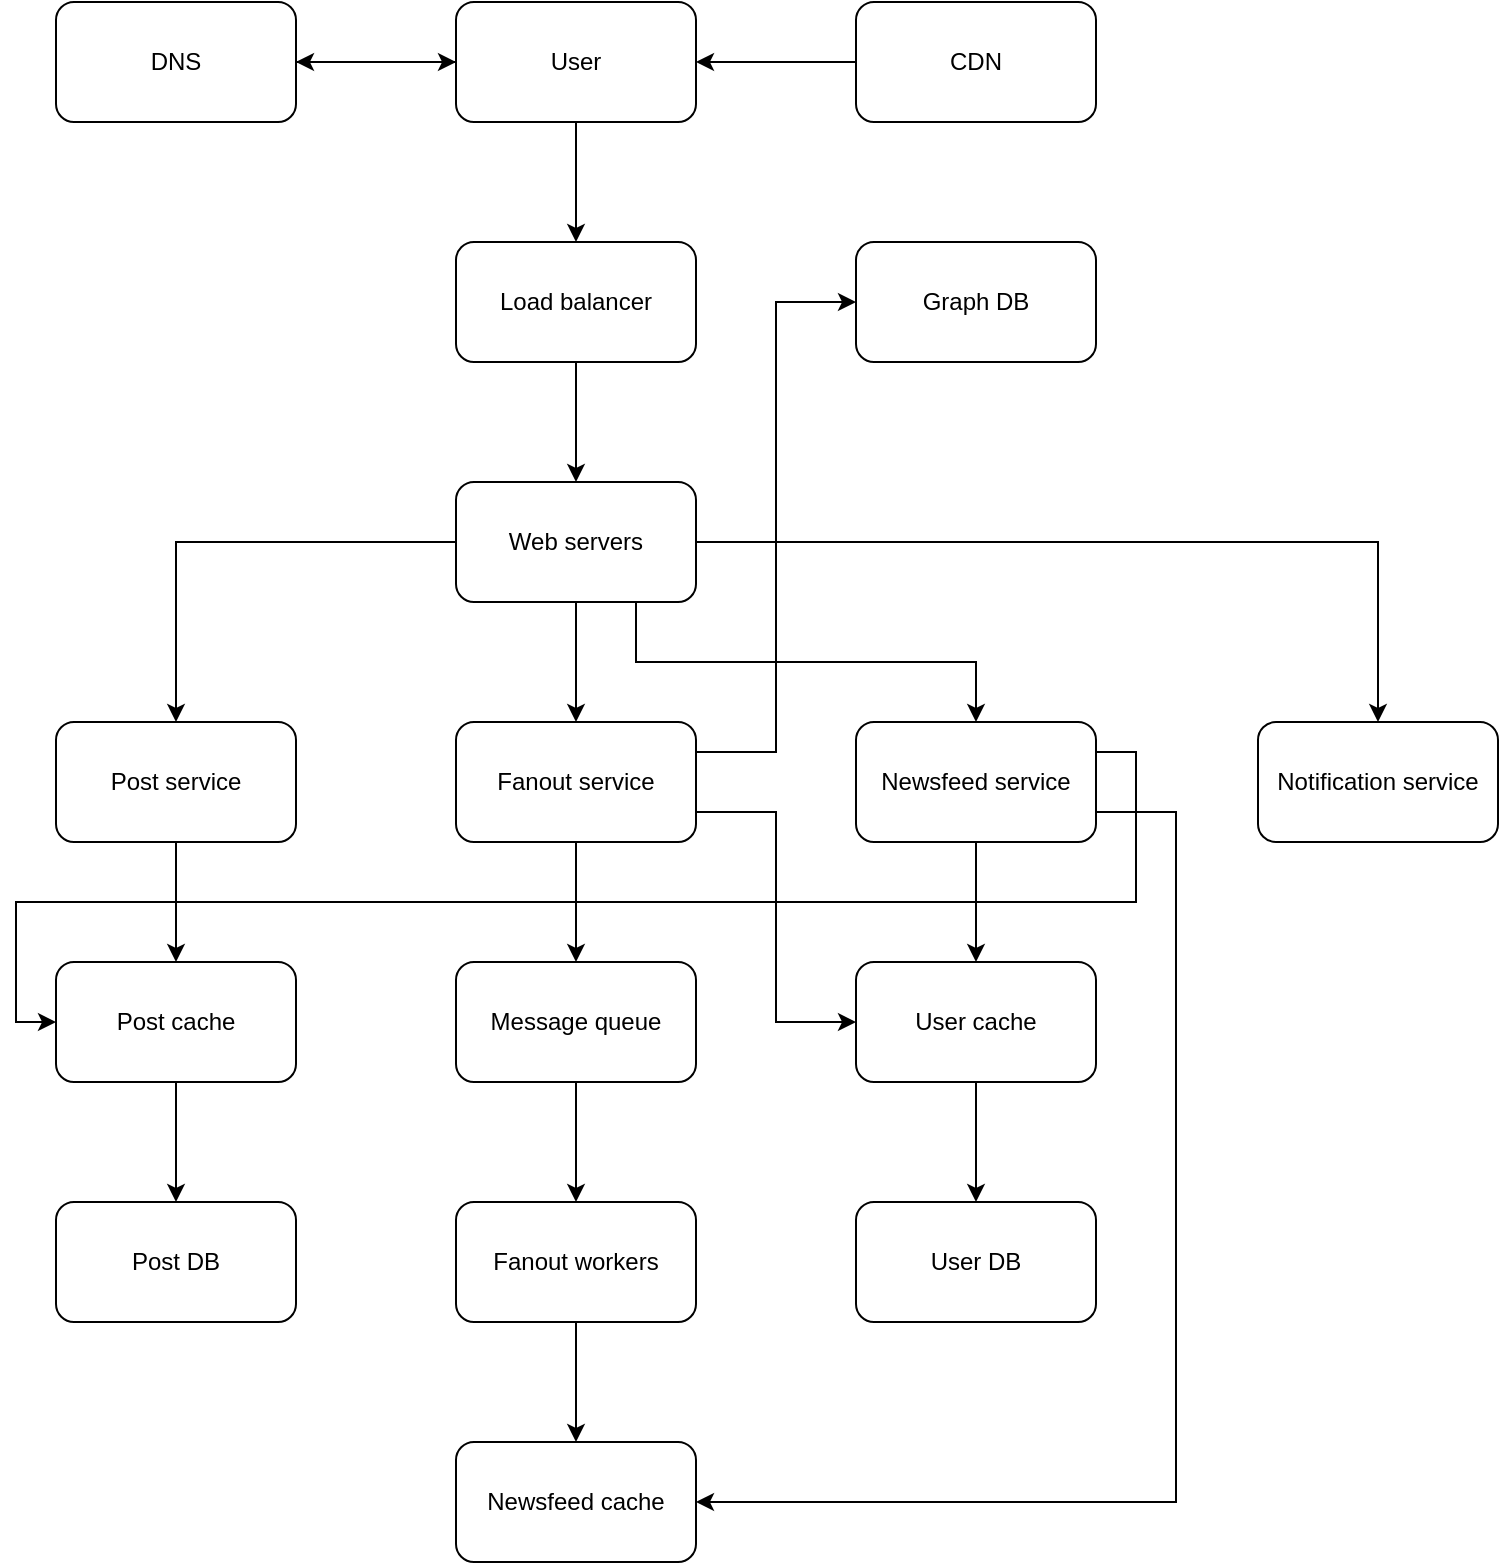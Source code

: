 <mxfile version="23.0.2" type="device">
  <diagram id="5XK8QlfNFUtluHXEVsSS" name="Page-1">
    <mxGraphModel dx="882" dy="578" grid="1" gridSize="10" guides="1" tooltips="1" connect="1" arrows="1" fold="1" page="1" pageScale="1" pageWidth="850" pageHeight="1100" math="0" shadow="0">
      <root>
        <mxCell id="0" />
        <mxCell id="1" parent="0" />
        <mxCell id="SUlFPc-Yo__g182zqWEV-13" style="edgeStyle=orthogonalEdgeStyle;rounded=0;orthogonalLoop=1;jettySize=auto;html=1;exitX=0.5;exitY=1;exitDx=0;exitDy=0;entryX=0.5;entryY=0;entryDx=0;entryDy=0;" parent="1" source="YBmtzVYIVrYmgviSf8tj-1" target="YBmtzVYIVrYmgviSf8tj-2" edge="1">
          <mxGeometry relative="1" as="geometry" />
        </mxCell>
        <mxCell id="8MuUaAawQNM4Y8sVLGZ_-25" style="edgeStyle=orthogonalEdgeStyle;rounded=0;orthogonalLoop=1;jettySize=auto;html=1;exitX=0;exitY=0.5;exitDx=0;exitDy=0;entryX=1;entryY=0.5;entryDx=0;entryDy=0;" edge="1" parent="1" source="YBmtzVYIVrYmgviSf8tj-1" target="8MuUaAawQNM4Y8sVLGZ_-23">
          <mxGeometry relative="1" as="geometry" />
        </mxCell>
        <mxCell id="YBmtzVYIVrYmgviSf8tj-1" value="User" style="rounded=1;whiteSpace=wrap;html=1;" parent="1" vertex="1">
          <mxGeometry x="280" y="120" width="120" height="60" as="geometry" />
        </mxCell>
        <mxCell id="SUlFPc-Yo__g182zqWEV-4" style="edgeStyle=orthogonalEdgeStyle;rounded=0;orthogonalLoop=1;jettySize=auto;html=1;exitX=0.5;exitY=1;exitDx=0;exitDy=0;" parent="1" source="YBmtzVYIVrYmgviSf8tj-2" target="YBmtzVYIVrYmgviSf8tj-3" edge="1">
          <mxGeometry relative="1" as="geometry" />
        </mxCell>
        <mxCell id="YBmtzVYIVrYmgviSf8tj-2" value="Load balancer" style="rounded=1;whiteSpace=wrap;html=1;" parent="1" vertex="1">
          <mxGeometry x="280" y="240" width="120" height="60" as="geometry" />
        </mxCell>
        <mxCell id="SUlFPc-Yo__g182zqWEV-5" style="edgeStyle=orthogonalEdgeStyle;rounded=0;orthogonalLoop=1;jettySize=auto;html=1;exitX=0;exitY=0.5;exitDx=0;exitDy=0;" parent="1" source="YBmtzVYIVrYmgviSf8tj-3" target="YBmtzVYIVrYmgviSf8tj-4" edge="1">
          <mxGeometry relative="1" as="geometry" />
        </mxCell>
        <mxCell id="SUlFPc-Yo__g182zqWEV-6" style="edgeStyle=orthogonalEdgeStyle;rounded=0;orthogonalLoop=1;jettySize=auto;html=1;exitX=1;exitY=0.5;exitDx=0;exitDy=0;entryX=0.5;entryY=0;entryDx=0;entryDy=0;" parent="1" source="YBmtzVYIVrYmgviSf8tj-3" target="YBmtzVYIVrYmgviSf8tj-5" edge="1">
          <mxGeometry relative="1" as="geometry" />
        </mxCell>
        <mxCell id="SUlFPc-Yo__g182zqWEV-7" style="edgeStyle=orthogonalEdgeStyle;rounded=0;orthogonalLoop=1;jettySize=auto;html=1;exitX=0.5;exitY=1;exitDx=0;exitDy=0;entryX=0.5;entryY=0;entryDx=0;entryDy=0;" parent="1" source="YBmtzVYIVrYmgviSf8tj-3" target="SUlFPc-Yo__g182zqWEV-1" edge="1">
          <mxGeometry relative="1" as="geometry" />
        </mxCell>
        <mxCell id="8MuUaAawQNM4Y8sVLGZ_-21" style="edgeStyle=orthogonalEdgeStyle;rounded=0;orthogonalLoop=1;jettySize=auto;html=1;exitX=0.75;exitY=1;exitDx=0;exitDy=0;entryX=0.5;entryY=0;entryDx=0;entryDy=0;" edge="1" parent="1" source="YBmtzVYIVrYmgviSf8tj-3" target="8MuUaAawQNM4Y8sVLGZ_-13">
          <mxGeometry relative="1" as="geometry" />
        </mxCell>
        <mxCell id="YBmtzVYIVrYmgviSf8tj-3" value="Web servers" style="rounded=1;whiteSpace=wrap;html=1;" parent="1" vertex="1">
          <mxGeometry x="280" y="360" width="120" height="60" as="geometry" />
        </mxCell>
        <mxCell id="SUlFPc-Yo__g182zqWEV-14" style="edgeStyle=orthogonalEdgeStyle;rounded=0;orthogonalLoop=1;jettySize=auto;html=1;exitX=0.5;exitY=1;exitDx=0;exitDy=0;" parent="1" source="YBmtzVYIVrYmgviSf8tj-4" target="ftOiV53g6qYkQ98rjs5c-1" edge="1">
          <mxGeometry relative="1" as="geometry" />
        </mxCell>
        <mxCell id="YBmtzVYIVrYmgviSf8tj-4" value="Post service" style="rounded=1;whiteSpace=wrap;html=1;" parent="1" vertex="1">
          <mxGeometry x="80" y="480" width="120" height="60" as="geometry" />
        </mxCell>
        <mxCell id="YBmtzVYIVrYmgviSf8tj-5" value="Notification service" style="rounded=1;whiteSpace=wrap;html=1;" parent="1" vertex="1">
          <mxGeometry x="681" y="480" width="120" height="60" as="geometry" />
        </mxCell>
        <mxCell id="YBmtzVYIVrYmgviSf8tj-14" value="Post DB" style="rounded=1;whiteSpace=wrap;html=1;" parent="1" vertex="1">
          <mxGeometry x="80" y="720" width="120" height="60" as="geometry" />
        </mxCell>
        <mxCell id="SUlFPc-Yo__g182zqWEV-15" style="edgeStyle=orthogonalEdgeStyle;rounded=0;orthogonalLoop=1;jettySize=auto;html=1;exitX=0.5;exitY=1;exitDx=0;exitDy=0;entryX=0.5;entryY=0;entryDx=0;entryDy=0;" parent="1" source="ftOiV53g6qYkQ98rjs5c-1" target="YBmtzVYIVrYmgviSf8tj-14" edge="1">
          <mxGeometry relative="1" as="geometry" />
        </mxCell>
        <mxCell id="ftOiV53g6qYkQ98rjs5c-1" value="Post cache" style="rounded=1;whiteSpace=wrap;html=1;" parent="1" vertex="1">
          <mxGeometry x="80" y="600" width="120" height="60" as="geometry" />
        </mxCell>
        <mxCell id="8MuUaAawQNM4Y8sVLGZ_-1" style="edgeStyle=orthogonalEdgeStyle;rounded=0;orthogonalLoop=1;jettySize=auto;html=1;exitX=0.5;exitY=1;exitDx=0;exitDy=0;entryX=0.5;entryY=0;entryDx=0;entryDy=0;" edge="1" parent="1" source="SUlFPc-Yo__g182zqWEV-1" target="SUlFPc-Yo__g182zqWEV-3">
          <mxGeometry relative="1" as="geometry" />
        </mxCell>
        <mxCell id="8MuUaAawQNM4Y8sVLGZ_-19" style="edgeStyle=orthogonalEdgeStyle;rounded=0;orthogonalLoop=1;jettySize=auto;html=1;exitX=1;exitY=0.25;exitDx=0;exitDy=0;entryX=0;entryY=0.5;entryDx=0;entryDy=0;" edge="1" parent="1" source="SUlFPc-Yo__g182zqWEV-1" target="8MuUaAawQNM4Y8sVLGZ_-6">
          <mxGeometry relative="1" as="geometry" />
        </mxCell>
        <mxCell id="8MuUaAawQNM4Y8sVLGZ_-20" style="edgeStyle=orthogonalEdgeStyle;rounded=0;orthogonalLoop=1;jettySize=auto;html=1;exitX=1;exitY=0.75;exitDx=0;exitDy=0;entryX=0;entryY=0.5;entryDx=0;entryDy=0;" edge="1" parent="1" source="SUlFPc-Yo__g182zqWEV-1" target="8MuUaAawQNM4Y8sVLGZ_-7">
          <mxGeometry relative="1" as="geometry" />
        </mxCell>
        <mxCell id="SUlFPc-Yo__g182zqWEV-1" value="Fanout service" style="rounded=1;whiteSpace=wrap;html=1;" parent="1" vertex="1">
          <mxGeometry x="280" y="480" width="120" height="60" as="geometry" />
        </mxCell>
        <mxCell id="8MuUaAawQNM4Y8sVLGZ_-4" style="edgeStyle=orthogonalEdgeStyle;rounded=0;orthogonalLoop=1;jettySize=auto;html=1;exitX=0.5;exitY=1;exitDx=0;exitDy=0;entryX=0.5;entryY=0;entryDx=0;entryDy=0;" edge="1" parent="1" source="SUlFPc-Yo__g182zqWEV-3" target="8MuUaAawQNM4Y8sVLGZ_-2">
          <mxGeometry relative="1" as="geometry" />
        </mxCell>
        <mxCell id="SUlFPc-Yo__g182zqWEV-3" value="Message queue" style="rounded=1;whiteSpace=wrap;html=1;" parent="1" vertex="1">
          <mxGeometry x="280" y="600" width="120" height="60" as="geometry" />
        </mxCell>
        <mxCell id="8MuUaAawQNM4Y8sVLGZ_-5" style="edgeStyle=orthogonalEdgeStyle;rounded=0;orthogonalLoop=1;jettySize=auto;html=1;exitX=0.5;exitY=1;exitDx=0;exitDy=0;" edge="1" parent="1" source="8MuUaAawQNM4Y8sVLGZ_-2" target="8MuUaAawQNM4Y8sVLGZ_-3">
          <mxGeometry relative="1" as="geometry" />
        </mxCell>
        <mxCell id="8MuUaAawQNM4Y8sVLGZ_-2" value="Fanout workers" style="rounded=1;whiteSpace=wrap;html=1;" vertex="1" parent="1">
          <mxGeometry x="280" y="720" width="120" height="60" as="geometry" />
        </mxCell>
        <mxCell id="8MuUaAawQNM4Y8sVLGZ_-3" value="Newsfeed cache" style="rounded=1;whiteSpace=wrap;html=1;" vertex="1" parent="1">
          <mxGeometry x="280" y="840" width="120" height="60" as="geometry" />
        </mxCell>
        <mxCell id="8MuUaAawQNM4Y8sVLGZ_-6" value="Graph DB" style="rounded=1;whiteSpace=wrap;html=1;" vertex="1" parent="1">
          <mxGeometry x="480" y="240" width="120" height="60" as="geometry" />
        </mxCell>
        <mxCell id="8MuUaAawQNM4Y8sVLGZ_-11" style="edgeStyle=orthogonalEdgeStyle;rounded=0;orthogonalLoop=1;jettySize=auto;html=1;exitX=0.5;exitY=1;exitDx=0;exitDy=0;entryX=0.5;entryY=0;entryDx=0;entryDy=0;" edge="1" parent="1" source="8MuUaAawQNM4Y8sVLGZ_-7" target="8MuUaAawQNM4Y8sVLGZ_-8">
          <mxGeometry relative="1" as="geometry" />
        </mxCell>
        <mxCell id="8MuUaAawQNM4Y8sVLGZ_-7" value="User cache" style="rounded=1;whiteSpace=wrap;html=1;" vertex="1" parent="1">
          <mxGeometry x="480" y="600" width="120" height="60" as="geometry" />
        </mxCell>
        <mxCell id="8MuUaAawQNM4Y8sVLGZ_-8" value="User DB" style="rounded=1;whiteSpace=wrap;html=1;" vertex="1" parent="1">
          <mxGeometry x="480" y="720" width="120" height="60" as="geometry" />
        </mxCell>
        <mxCell id="8MuUaAawQNM4Y8sVLGZ_-15" style="edgeStyle=orthogonalEdgeStyle;rounded=0;orthogonalLoop=1;jettySize=auto;html=1;exitX=0.5;exitY=1;exitDx=0;exitDy=0;entryX=0.5;entryY=0;entryDx=0;entryDy=0;" edge="1" parent="1" source="8MuUaAawQNM4Y8sVLGZ_-13" target="8MuUaAawQNM4Y8sVLGZ_-7">
          <mxGeometry relative="1" as="geometry" />
        </mxCell>
        <mxCell id="8MuUaAawQNM4Y8sVLGZ_-17" style="edgeStyle=orthogonalEdgeStyle;rounded=0;orthogonalLoop=1;jettySize=auto;html=1;exitX=1;exitY=0.25;exitDx=0;exitDy=0;entryX=0;entryY=0.5;entryDx=0;entryDy=0;" edge="1" parent="1" source="8MuUaAawQNM4Y8sVLGZ_-13" target="ftOiV53g6qYkQ98rjs5c-1">
          <mxGeometry relative="1" as="geometry" />
        </mxCell>
        <mxCell id="8MuUaAawQNM4Y8sVLGZ_-18" style="edgeStyle=orthogonalEdgeStyle;rounded=0;orthogonalLoop=1;jettySize=auto;html=1;exitX=1;exitY=0.75;exitDx=0;exitDy=0;entryX=1;entryY=0.5;entryDx=0;entryDy=0;" edge="1" parent="1" source="8MuUaAawQNM4Y8sVLGZ_-13" target="8MuUaAawQNM4Y8sVLGZ_-3">
          <mxGeometry relative="1" as="geometry">
            <Array as="points">
              <mxPoint x="640" y="525" />
              <mxPoint x="640" y="870" />
            </Array>
          </mxGeometry>
        </mxCell>
        <mxCell id="8MuUaAawQNM4Y8sVLGZ_-13" value="Newsfeed service" style="rounded=1;whiteSpace=wrap;html=1;" vertex="1" parent="1">
          <mxGeometry x="480" y="480" width="120" height="60" as="geometry" />
        </mxCell>
        <mxCell id="8MuUaAawQNM4Y8sVLGZ_-24" style="edgeStyle=orthogonalEdgeStyle;rounded=0;orthogonalLoop=1;jettySize=auto;html=1;exitX=0;exitY=0.5;exitDx=0;exitDy=0;entryX=1;entryY=0.5;entryDx=0;entryDy=0;" edge="1" parent="1" source="8MuUaAawQNM4Y8sVLGZ_-22" target="YBmtzVYIVrYmgviSf8tj-1">
          <mxGeometry relative="1" as="geometry" />
        </mxCell>
        <mxCell id="8MuUaAawQNM4Y8sVLGZ_-22" value="CDN" style="rounded=1;whiteSpace=wrap;html=1;" vertex="1" parent="1">
          <mxGeometry x="480" y="120" width="120" height="60" as="geometry" />
        </mxCell>
        <mxCell id="8MuUaAawQNM4Y8sVLGZ_-26" style="edgeStyle=orthogonalEdgeStyle;rounded=0;orthogonalLoop=1;jettySize=auto;html=1;exitX=1;exitY=0.5;exitDx=0;exitDy=0;entryX=0;entryY=0.5;entryDx=0;entryDy=0;" edge="1" parent="1" source="8MuUaAawQNM4Y8sVLGZ_-23" target="YBmtzVYIVrYmgviSf8tj-1">
          <mxGeometry relative="1" as="geometry" />
        </mxCell>
        <mxCell id="8MuUaAawQNM4Y8sVLGZ_-23" value="DNS" style="rounded=1;whiteSpace=wrap;html=1;" vertex="1" parent="1">
          <mxGeometry x="80" y="120" width="120" height="60" as="geometry" />
        </mxCell>
      </root>
    </mxGraphModel>
  </diagram>
</mxfile>
